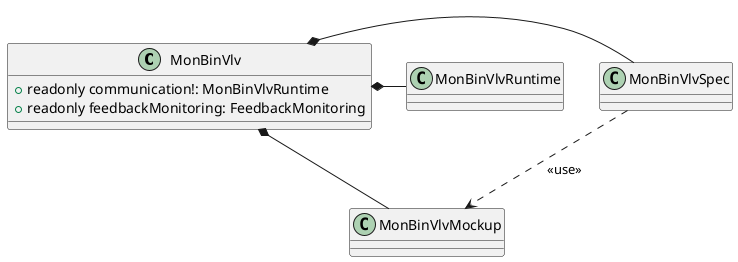 @startuml
'https://plantuml.com/class-diagram

class MonBinVlv{
  + readonly communication!: MonBinVlvRuntime
  + readonly feedbackMonitoring: FeedbackMonitoring
}

MonBinVlv *- MonBinVlvSpec
MonBinVlvSpec ..> MonBinVlvMockup : <<use>>
MonBinVlv *- MonBinVlvMockup
MonBinVlv *- MonBinVlvRuntime

@enduml

